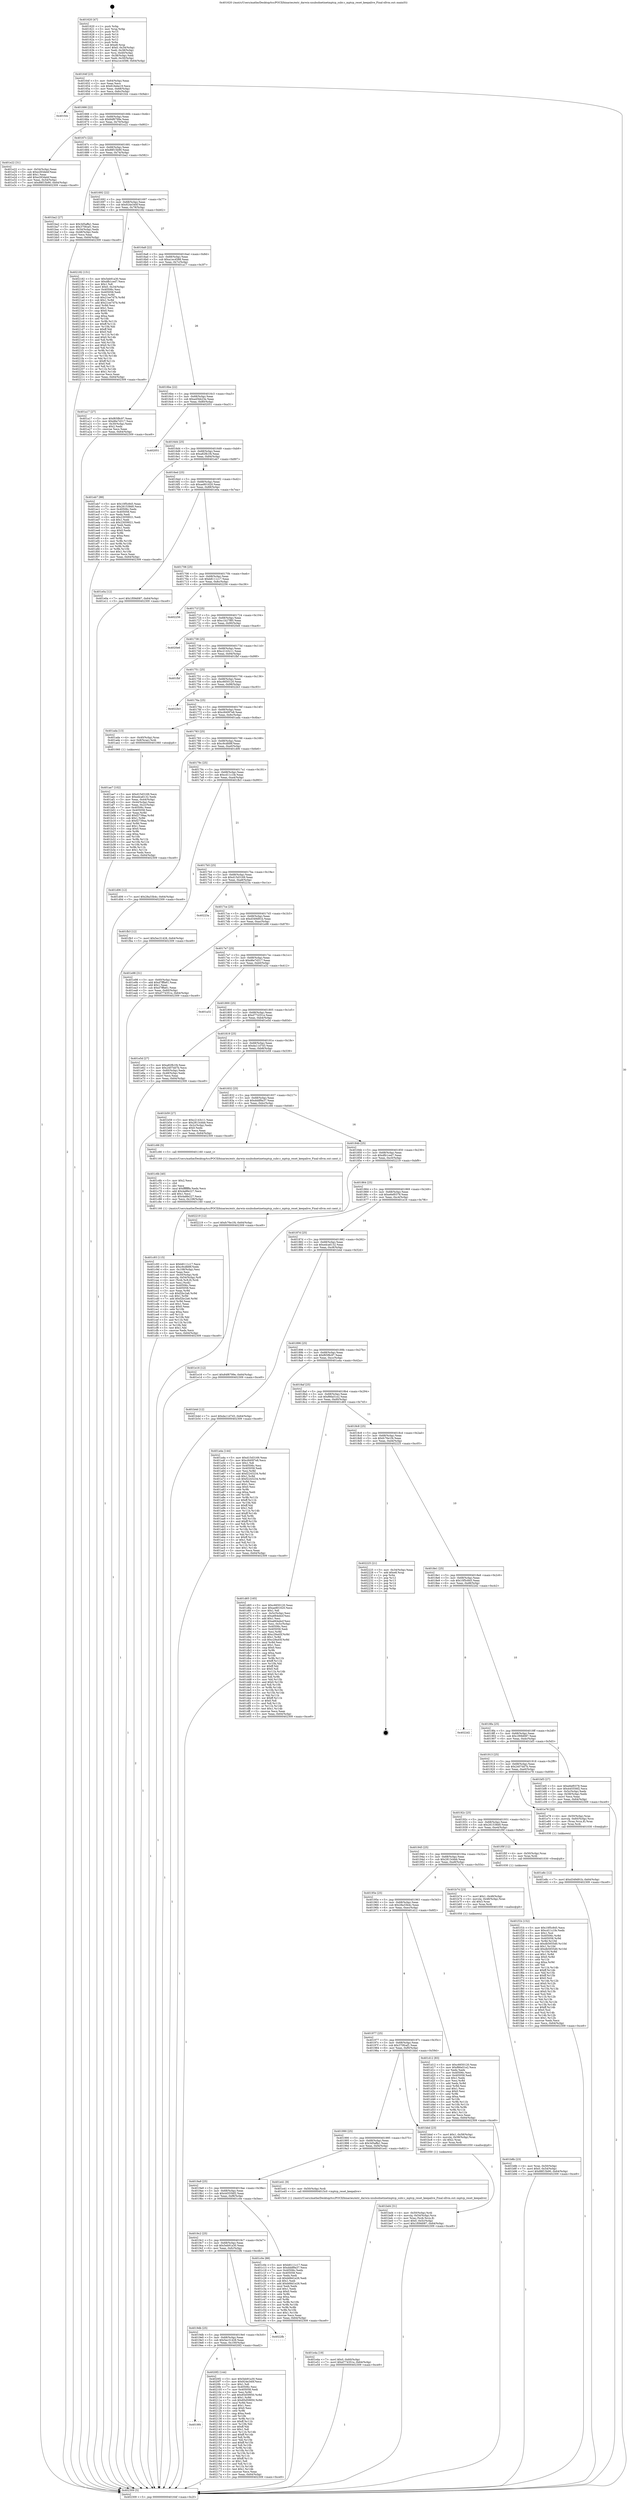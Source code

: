 digraph "0x401620" {
  label = "0x401620 (/mnt/c/Users/mathe/Desktop/tcc/POCII/binaries/extr_darwin-xnubsdnetinetmptcp_subr.c_mptcp_reset_keepalive_Final-ollvm.out::main(0))"
  labelloc = "t"
  node[shape=record]

  Entry [label="",width=0.3,height=0.3,shape=circle,fillcolor=black,style=filled]
  "0x40164f" [label="{
     0x40164f [23]\l
     | [instrs]\l
     &nbsp;&nbsp;0x40164f \<+3\>: mov -0x64(%rbp),%eax\l
     &nbsp;&nbsp;0x401652 \<+2\>: mov %eax,%ecx\l
     &nbsp;&nbsp;0x401654 \<+6\>: sub $0x816ebe19,%ecx\l
     &nbsp;&nbsp;0x40165a \<+3\>: mov %eax,-0x68(%rbp)\l
     &nbsp;&nbsp;0x40165d \<+3\>: mov %ecx,-0x6c(%rbp)\l
     &nbsp;&nbsp;0x401660 \<+6\>: je 0000000000401fcb \<main+0x9ab\>\l
  }"]
  "0x401fcb" [label="{
     0x401fcb\l
  }", style=dashed]
  "0x401666" [label="{
     0x401666 [22]\l
     | [instrs]\l
     &nbsp;&nbsp;0x401666 \<+5\>: jmp 000000000040166b \<main+0x4b\>\l
     &nbsp;&nbsp;0x40166b \<+3\>: mov -0x68(%rbp),%eax\l
     &nbsp;&nbsp;0x40166e \<+5\>: sub $0x84f6799e,%eax\l
     &nbsp;&nbsp;0x401673 \<+3\>: mov %eax,-0x70(%rbp)\l
     &nbsp;&nbsp;0x401676 \<+6\>: je 0000000000401e22 \<main+0x802\>\l
  }"]
  Exit [label="",width=0.3,height=0.3,shape=circle,fillcolor=black,style=filled,peripheries=2]
  "0x401e22" [label="{
     0x401e22 [31]\l
     | [instrs]\l
     &nbsp;&nbsp;0x401e22 \<+3\>: mov -0x54(%rbp),%eax\l
     &nbsp;&nbsp;0x401e25 \<+5\>: sub $0xe283debf,%eax\l
     &nbsp;&nbsp;0x401e2a \<+3\>: add $0x1,%eax\l
     &nbsp;&nbsp;0x401e2d \<+5\>: add $0xe283debf,%eax\l
     &nbsp;&nbsp;0x401e32 \<+3\>: mov %eax,-0x54(%rbp)\l
     &nbsp;&nbsp;0x401e35 \<+7\>: movl $0x88f15b90,-0x64(%rbp)\l
     &nbsp;&nbsp;0x401e3c \<+5\>: jmp 0000000000402309 \<main+0xce9\>\l
  }"]
  "0x40167c" [label="{
     0x40167c [22]\l
     | [instrs]\l
     &nbsp;&nbsp;0x40167c \<+5\>: jmp 0000000000401681 \<main+0x61\>\l
     &nbsp;&nbsp;0x401681 \<+3\>: mov -0x68(%rbp),%eax\l
     &nbsp;&nbsp;0x401684 \<+5\>: sub $0x88f15b90,%eax\l
     &nbsp;&nbsp;0x401689 \<+3\>: mov %eax,-0x74(%rbp)\l
     &nbsp;&nbsp;0x40168c \<+6\>: je 0000000000401ba2 \<main+0x582\>\l
  }"]
  "0x4019f4" [label="{
     0x4019f4\l
  }", style=dashed]
  "0x401ba2" [label="{
     0x401ba2 [27]\l
     | [instrs]\l
     &nbsp;&nbsp;0x401ba2 \<+5\>: mov $0x3d5affa1,%eax\l
     &nbsp;&nbsp;0x401ba7 \<+5\>: mov $0x370fcaf1,%ecx\l
     &nbsp;&nbsp;0x401bac \<+3\>: mov -0x54(%rbp),%edx\l
     &nbsp;&nbsp;0x401baf \<+3\>: cmp -0x48(%rbp),%edx\l
     &nbsp;&nbsp;0x401bb2 \<+3\>: cmovl %ecx,%eax\l
     &nbsp;&nbsp;0x401bb5 \<+3\>: mov %eax,-0x64(%rbp)\l
     &nbsp;&nbsp;0x401bb8 \<+5\>: jmp 0000000000402309 \<main+0xce9\>\l
  }"]
  "0x401692" [label="{
     0x401692 [22]\l
     | [instrs]\l
     &nbsp;&nbsp;0x401692 \<+5\>: jmp 0000000000401697 \<main+0x77\>\l
     &nbsp;&nbsp;0x401697 \<+3\>: mov -0x68(%rbp),%eax\l
     &nbsp;&nbsp;0x40169a \<+5\>: sub $0x924e340f,%eax\l
     &nbsp;&nbsp;0x40169f \<+3\>: mov %eax,-0x78(%rbp)\l
     &nbsp;&nbsp;0x4016a2 \<+6\>: je 0000000000402182 \<main+0xb62\>\l
  }"]
  "0x4020f2" [label="{
     0x4020f2 [144]\l
     | [instrs]\l
     &nbsp;&nbsp;0x4020f2 \<+5\>: mov $0x5eb91a30,%eax\l
     &nbsp;&nbsp;0x4020f7 \<+5\>: mov $0x924e340f,%ecx\l
     &nbsp;&nbsp;0x4020fc \<+2\>: mov $0x1,%dl\l
     &nbsp;&nbsp;0x4020fe \<+7\>: mov 0x40506c,%esi\l
     &nbsp;&nbsp;0x402105 \<+7\>: mov 0x405058,%edi\l
     &nbsp;&nbsp;0x40210c \<+3\>: mov %esi,%r8d\l
     &nbsp;&nbsp;0x40210f \<+7\>: add $0x85d59950,%r8d\l
     &nbsp;&nbsp;0x402116 \<+4\>: sub $0x1,%r8d\l
     &nbsp;&nbsp;0x40211a \<+7\>: sub $0x85d59950,%r8d\l
     &nbsp;&nbsp;0x402121 \<+4\>: imul %r8d,%esi\l
     &nbsp;&nbsp;0x402125 \<+3\>: and $0x1,%esi\l
     &nbsp;&nbsp;0x402128 \<+3\>: cmp $0x0,%esi\l
     &nbsp;&nbsp;0x40212b \<+4\>: sete %r9b\l
     &nbsp;&nbsp;0x40212f \<+3\>: cmp $0xa,%edi\l
     &nbsp;&nbsp;0x402132 \<+4\>: setl %r10b\l
     &nbsp;&nbsp;0x402136 \<+3\>: mov %r9b,%r11b\l
     &nbsp;&nbsp;0x402139 \<+4\>: xor $0xff,%r11b\l
     &nbsp;&nbsp;0x40213d \<+3\>: mov %r10b,%bl\l
     &nbsp;&nbsp;0x402140 \<+3\>: xor $0xff,%bl\l
     &nbsp;&nbsp;0x402143 \<+3\>: xor $0x1,%dl\l
     &nbsp;&nbsp;0x402146 \<+3\>: mov %r11b,%r14b\l
     &nbsp;&nbsp;0x402149 \<+4\>: and $0xff,%r14b\l
     &nbsp;&nbsp;0x40214d \<+3\>: and %dl,%r9b\l
     &nbsp;&nbsp;0x402150 \<+3\>: mov %bl,%r15b\l
     &nbsp;&nbsp;0x402153 \<+4\>: and $0xff,%r15b\l
     &nbsp;&nbsp;0x402157 \<+3\>: and %dl,%r10b\l
     &nbsp;&nbsp;0x40215a \<+3\>: or %r9b,%r14b\l
     &nbsp;&nbsp;0x40215d \<+3\>: or %r10b,%r15b\l
     &nbsp;&nbsp;0x402160 \<+3\>: xor %r15b,%r14b\l
     &nbsp;&nbsp;0x402163 \<+3\>: or %bl,%r11b\l
     &nbsp;&nbsp;0x402166 \<+4\>: xor $0xff,%r11b\l
     &nbsp;&nbsp;0x40216a \<+3\>: or $0x1,%dl\l
     &nbsp;&nbsp;0x40216d \<+3\>: and %dl,%r11b\l
     &nbsp;&nbsp;0x402170 \<+3\>: or %r11b,%r14b\l
     &nbsp;&nbsp;0x402173 \<+4\>: test $0x1,%r14b\l
     &nbsp;&nbsp;0x402177 \<+3\>: cmovne %ecx,%eax\l
     &nbsp;&nbsp;0x40217a \<+3\>: mov %eax,-0x64(%rbp)\l
     &nbsp;&nbsp;0x40217d \<+5\>: jmp 0000000000402309 \<main+0xce9\>\l
  }"]
  "0x402182" [label="{
     0x402182 [151]\l
     | [instrs]\l
     &nbsp;&nbsp;0x402182 \<+5\>: mov $0x5eb91a30,%eax\l
     &nbsp;&nbsp;0x402187 \<+5\>: mov $0xdfb1ced7,%ecx\l
     &nbsp;&nbsp;0x40218c \<+2\>: mov $0x1,%dl\l
     &nbsp;&nbsp;0x40218e \<+7\>: movl $0x0,-0x34(%rbp)\l
     &nbsp;&nbsp;0x402195 \<+7\>: mov 0x40506c,%esi\l
     &nbsp;&nbsp;0x40219c \<+7\>: mov 0x405058,%edi\l
     &nbsp;&nbsp;0x4021a3 \<+3\>: mov %esi,%r8d\l
     &nbsp;&nbsp;0x4021a6 \<+7\>: sub $0x21ee7d7b,%r8d\l
     &nbsp;&nbsp;0x4021ad \<+4\>: sub $0x1,%r8d\l
     &nbsp;&nbsp;0x4021b1 \<+7\>: add $0x21ee7d7b,%r8d\l
     &nbsp;&nbsp;0x4021b8 \<+4\>: imul %r8d,%esi\l
     &nbsp;&nbsp;0x4021bc \<+3\>: and $0x1,%esi\l
     &nbsp;&nbsp;0x4021bf \<+3\>: cmp $0x0,%esi\l
     &nbsp;&nbsp;0x4021c2 \<+4\>: sete %r9b\l
     &nbsp;&nbsp;0x4021c6 \<+3\>: cmp $0xa,%edi\l
     &nbsp;&nbsp;0x4021c9 \<+4\>: setl %r10b\l
     &nbsp;&nbsp;0x4021cd \<+3\>: mov %r9b,%r11b\l
     &nbsp;&nbsp;0x4021d0 \<+4\>: xor $0xff,%r11b\l
     &nbsp;&nbsp;0x4021d4 \<+3\>: mov %r10b,%bl\l
     &nbsp;&nbsp;0x4021d7 \<+3\>: xor $0xff,%bl\l
     &nbsp;&nbsp;0x4021da \<+3\>: xor $0x0,%dl\l
     &nbsp;&nbsp;0x4021dd \<+3\>: mov %r11b,%r14b\l
     &nbsp;&nbsp;0x4021e0 \<+4\>: and $0x0,%r14b\l
     &nbsp;&nbsp;0x4021e4 \<+3\>: and %dl,%r9b\l
     &nbsp;&nbsp;0x4021e7 \<+3\>: mov %bl,%r15b\l
     &nbsp;&nbsp;0x4021ea \<+4\>: and $0x0,%r15b\l
     &nbsp;&nbsp;0x4021ee \<+3\>: and %dl,%r10b\l
     &nbsp;&nbsp;0x4021f1 \<+3\>: or %r9b,%r14b\l
     &nbsp;&nbsp;0x4021f4 \<+3\>: or %r10b,%r15b\l
     &nbsp;&nbsp;0x4021f7 \<+3\>: xor %r15b,%r14b\l
     &nbsp;&nbsp;0x4021fa \<+3\>: or %bl,%r11b\l
     &nbsp;&nbsp;0x4021fd \<+4\>: xor $0xff,%r11b\l
     &nbsp;&nbsp;0x402201 \<+3\>: or $0x0,%dl\l
     &nbsp;&nbsp;0x402204 \<+3\>: and %dl,%r11b\l
     &nbsp;&nbsp;0x402207 \<+3\>: or %r11b,%r14b\l
     &nbsp;&nbsp;0x40220a \<+4\>: test $0x1,%r14b\l
     &nbsp;&nbsp;0x40220e \<+3\>: cmovne %ecx,%eax\l
     &nbsp;&nbsp;0x402211 \<+3\>: mov %eax,-0x64(%rbp)\l
     &nbsp;&nbsp;0x402214 \<+5\>: jmp 0000000000402309 \<main+0xce9\>\l
  }"]
  "0x4016a8" [label="{
     0x4016a8 [22]\l
     | [instrs]\l
     &nbsp;&nbsp;0x4016a8 \<+5\>: jmp 00000000004016ad \<main+0x8d\>\l
     &nbsp;&nbsp;0x4016ad \<+3\>: mov -0x68(%rbp),%eax\l
     &nbsp;&nbsp;0x4016b0 \<+5\>: sub $0xa1ec4588,%eax\l
     &nbsp;&nbsp;0x4016b5 \<+3\>: mov %eax,-0x7c(%rbp)\l
     &nbsp;&nbsp;0x4016b8 \<+6\>: je 0000000000401a17 \<main+0x3f7\>\l
  }"]
  "0x4019db" [label="{
     0x4019db [25]\l
     | [instrs]\l
     &nbsp;&nbsp;0x4019db \<+5\>: jmp 00000000004019e0 \<main+0x3c0\>\l
     &nbsp;&nbsp;0x4019e0 \<+3\>: mov -0x68(%rbp),%eax\l
     &nbsp;&nbsp;0x4019e3 \<+5\>: sub $0x5ec31428,%eax\l
     &nbsp;&nbsp;0x4019e8 \<+6\>: mov %eax,-0x100(%rbp)\l
     &nbsp;&nbsp;0x4019ee \<+6\>: je 00000000004020f2 \<main+0xad2\>\l
  }"]
  "0x401a17" [label="{
     0x401a17 [27]\l
     | [instrs]\l
     &nbsp;&nbsp;0x401a17 \<+5\>: mov $0xf65f8c97,%eax\l
     &nbsp;&nbsp;0x401a1c \<+5\>: mov $0xd6e7d317,%ecx\l
     &nbsp;&nbsp;0x401a21 \<+3\>: mov -0x30(%rbp),%edx\l
     &nbsp;&nbsp;0x401a24 \<+3\>: cmp $0x2,%edx\l
     &nbsp;&nbsp;0x401a27 \<+3\>: cmovne %ecx,%eax\l
     &nbsp;&nbsp;0x401a2a \<+3\>: mov %eax,-0x64(%rbp)\l
     &nbsp;&nbsp;0x401a2d \<+5\>: jmp 0000000000402309 \<main+0xce9\>\l
  }"]
  "0x4016be" [label="{
     0x4016be [22]\l
     | [instrs]\l
     &nbsp;&nbsp;0x4016be \<+5\>: jmp 00000000004016c3 \<main+0xa3\>\l
     &nbsp;&nbsp;0x4016c3 \<+3\>: mov -0x68(%rbp),%eax\l
     &nbsp;&nbsp;0x4016c6 \<+5\>: sub $0xa45bb23e,%eax\l
     &nbsp;&nbsp;0x4016cb \<+3\>: mov %eax,-0x80(%rbp)\l
     &nbsp;&nbsp;0x4016ce \<+6\>: je 0000000000402051 \<main+0xa31\>\l
  }"]
  "0x402309" [label="{
     0x402309 [5]\l
     | [instrs]\l
     &nbsp;&nbsp;0x402309 \<+5\>: jmp 000000000040164f \<main+0x2f\>\l
  }"]
  "0x401620" [label="{
     0x401620 [47]\l
     | [instrs]\l
     &nbsp;&nbsp;0x401620 \<+1\>: push %rbp\l
     &nbsp;&nbsp;0x401621 \<+3\>: mov %rsp,%rbp\l
     &nbsp;&nbsp;0x401624 \<+2\>: push %r15\l
     &nbsp;&nbsp;0x401626 \<+2\>: push %r14\l
     &nbsp;&nbsp;0x401628 \<+2\>: push %r13\l
     &nbsp;&nbsp;0x40162a \<+2\>: push %r12\l
     &nbsp;&nbsp;0x40162c \<+1\>: push %rbx\l
     &nbsp;&nbsp;0x40162d \<+7\>: sub $0xe8,%rsp\l
     &nbsp;&nbsp;0x401634 \<+7\>: movl $0x0,-0x34(%rbp)\l
     &nbsp;&nbsp;0x40163b \<+3\>: mov %edi,-0x38(%rbp)\l
     &nbsp;&nbsp;0x40163e \<+4\>: mov %rsi,-0x40(%rbp)\l
     &nbsp;&nbsp;0x401642 \<+3\>: mov -0x38(%rbp),%edi\l
     &nbsp;&nbsp;0x401645 \<+3\>: mov %edi,-0x30(%rbp)\l
     &nbsp;&nbsp;0x401648 \<+7\>: movl $0xa1ec4588,-0x64(%rbp)\l
  }"]
  "0x4022fb" [label="{
     0x4022fb\l
  }", style=dashed]
  "0x402051" [label="{
     0x402051\l
  }", style=dashed]
  "0x4016d4" [label="{
     0x4016d4 [25]\l
     | [instrs]\l
     &nbsp;&nbsp;0x4016d4 \<+5\>: jmp 00000000004016d9 \<main+0xb9\>\l
     &nbsp;&nbsp;0x4016d9 \<+3\>: mov -0x68(%rbp),%eax\l
     &nbsp;&nbsp;0x4016dc \<+5\>: sub $0xa82fb1f4,%eax\l
     &nbsp;&nbsp;0x4016e1 \<+6\>: mov %eax,-0x84(%rbp)\l
     &nbsp;&nbsp;0x4016e7 \<+6\>: je 0000000000401eb7 \<main+0x897\>\l
  }"]
  "0x401f1b" [label="{
     0x401f1b [152]\l
     | [instrs]\l
     &nbsp;&nbsp;0x401f1b \<+5\>: mov $0x10f5c845,%ecx\l
     &nbsp;&nbsp;0x401f20 \<+5\>: mov $0xcd11c1fe,%edx\l
     &nbsp;&nbsp;0x401f25 \<+3\>: mov $0x1,%sil\l
     &nbsp;&nbsp;0x401f28 \<+8\>: mov 0x40506c,%r8d\l
     &nbsp;&nbsp;0x401f30 \<+8\>: mov 0x405058,%r9d\l
     &nbsp;&nbsp;0x401f38 \<+3\>: mov %r8d,%r10d\l
     &nbsp;&nbsp;0x401f3b \<+7\>: sub $0xdb5655d0,%r10d\l
     &nbsp;&nbsp;0x401f42 \<+4\>: sub $0x1,%r10d\l
     &nbsp;&nbsp;0x401f46 \<+7\>: add $0xdb5655d0,%r10d\l
     &nbsp;&nbsp;0x401f4d \<+4\>: imul %r10d,%r8d\l
     &nbsp;&nbsp;0x401f51 \<+4\>: and $0x1,%r8d\l
     &nbsp;&nbsp;0x401f55 \<+4\>: cmp $0x0,%r8d\l
     &nbsp;&nbsp;0x401f59 \<+4\>: sete %r11b\l
     &nbsp;&nbsp;0x401f5d \<+4\>: cmp $0xa,%r9d\l
     &nbsp;&nbsp;0x401f61 \<+3\>: setl %bl\l
     &nbsp;&nbsp;0x401f64 \<+3\>: mov %r11b,%r14b\l
     &nbsp;&nbsp;0x401f67 \<+4\>: xor $0xff,%r14b\l
     &nbsp;&nbsp;0x401f6b \<+3\>: mov %bl,%r15b\l
     &nbsp;&nbsp;0x401f6e \<+4\>: xor $0xff,%r15b\l
     &nbsp;&nbsp;0x401f72 \<+4\>: xor $0x0,%sil\l
     &nbsp;&nbsp;0x401f76 \<+3\>: mov %r14b,%r12b\l
     &nbsp;&nbsp;0x401f79 \<+4\>: and $0x0,%r12b\l
     &nbsp;&nbsp;0x401f7d \<+3\>: and %sil,%r11b\l
     &nbsp;&nbsp;0x401f80 \<+3\>: mov %r15b,%r13b\l
     &nbsp;&nbsp;0x401f83 \<+4\>: and $0x0,%r13b\l
     &nbsp;&nbsp;0x401f87 \<+3\>: and %sil,%bl\l
     &nbsp;&nbsp;0x401f8a \<+3\>: or %r11b,%r12b\l
     &nbsp;&nbsp;0x401f8d \<+3\>: or %bl,%r13b\l
     &nbsp;&nbsp;0x401f90 \<+3\>: xor %r13b,%r12b\l
     &nbsp;&nbsp;0x401f93 \<+3\>: or %r15b,%r14b\l
     &nbsp;&nbsp;0x401f96 \<+4\>: xor $0xff,%r14b\l
     &nbsp;&nbsp;0x401f9a \<+4\>: or $0x0,%sil\l
     &nbsp;&nbsp;0x401f9e \<+3\>: and %sil,%r14b\l
     &nbsp;&nbsp;0x401fa1 \<+3\>: or %r14b,%r12b\l
     &nbsp;&nbsp;0x401fa4 \<+4\>: test $0x1,%r12b\l
     &nbsp;&nbsp;0x401fa8 \<+3\>: cmovne %edx,%ecx\l
     &nbsp;&nbsp;0x401fab \<+3\>: mov %ecx,-0x64(%rbp)\l
     &nbsp;&nbsp;0x401fae \<+5\>: jmp 0000000000402309 \<main+0xce9\>\l
  }"]
  "0x401eb7" [label="{
     0x401eb7 [88]\l
     | [instrs]\l
     &nbsp;&nbsp;0x401eb7 \<+5\>: mov $0x10f5c845,%eax\l
     &nbsp;&nbsp;0x401ebc \<+5\>: mov $0x261538d0,%ecx\l
     &nbsp;&nbsp;0x401ec1 \<+7\>: mov 0x40506c,%edx\l
     &nbsp;&nbsp;0x401ec8 \<+7\>: mov 0x405058,%esi\l
     &nbsp;&nbsp;0x401ecf \<+2\>: mov %edx,%edi\l
     &nbsp;&nbsp;0x401ed1 \<+6\>: add $0x23059021,%edi\l
     &nbsp;&nbsp;0x401ed7 \<+3\>: sub $0x1,%edi\l
     &nbsp;&nbsp;0x401eda \<+6\>: sub $0x23059021,%edi\l
     &nbsp;&nbsp;0x401ee0 \<+3\>: imul %edi,%edx\l
     &nbsp;&nbsp;0x401ee3 \<+3\>: and $0x1,%edx\l
     &nbsp;&nbsp;0x401ee6 \<+3\>: cmp $0x0,%edx\l
     &nbsp;&nbsp;0x401ee9 \<+4\>: sete %r8b\l
     &nbsp;&nbsp;0x401eed \<+3\>: cmp $0xa,%esi\l
     &nbsp;&nbsp;0x401ef0 \<+4\>: setl %r9b\l
     &nbsp;&nbsp;0x401ef4 \<+3\>: mov %r8b,%r10b\l
     &nbsp;&nbsp;0x401ef7 \<+3\>: and %r9b,%r10b\l
     &nbsp;&nbsp;0x401efa \<+3\>: xor %r9b,%r8b\l
     &nbsp;&nbsp;0x401efd \<+3\>: or %r8b,%r10b\l
     &nbsp;&nbsp;0x401f00 \<+4\>: test $0x1,%r10b\l
     &nbsp;&nbsp;0x401f04 \<+3\>: cmovne %ecx,%eax\l
     &nbsp;&nbsp;0x401f07 \<+3\>: mov %eax,-0x64(%rbp)\l
     &nbsp;&nbsp;0x401f0a \<+5\>: jmp 0000000000402309 \<main+0xce9\>\l
  }"]
  "0x4016ed" [label="{
     0x4016ed [25]\l
     | [instrs]\l
     &nbsp;&nbsp;0x4016ed \<+5\>: jmp 00000000004016f2 \<main+0xd2\>\l
     &nbsp;&nbsp;0x4016f2 \<+3\>: mov -0x68(%rbp),%eax\l
     &nbsp;&nbsp;0x4016f5 \<+5\>: sub $0xae801620,%eax\l
     &nbsp;&nbsp;0x4016fa \<+6\>: mov %eax,-0x88(%rbp)\l
     &nbsp;&nbsp;0x401700 \<+6\>: je 0000000000401e0a \<main+0x7ea\>\l
  }"]
  "0x401e8c" [label="{
     0x401e8c [12]\l
     | [instrs]\l
     &nbsp;&nbsp;0x401e8c \<+7\>: movl $0xd349d91b,-0x64(%rbp)\l
     &nbsp;&nbsp;0x401e93 \<+5\>: jmp 0000000000402309 \<main+0xce9\>\l
  }"]
  "0x401e0a" [label="{
     0x401e0a [12]\l
     | [instrs]\l
     &nbsp;&nbsp;0x401e0a \<+7\>: movl $0x1f09d087,-0x64(%rbp)\l
     &nbsp;&nbsp;0x401e11 \<+5\>: jmp 0000000000402309 \<main+0xce9\>\l
  }"]
  "0x401706" [label="{
     0x401706 [25]\l
     | [instrs]\l
     &nbsp;&nbsp;0x401706 \<+5\>: jmp 000000000040170b \<main+0xeb\>\l
     &nbsp;&nbsp;0x40170b \<+3\>: mov -0x68(%rbp),%eax\l
     &nbsp;&nbsp;0x40170e \<+5\>: sub $0xb8111c17,%eax\l
     &nbsp;&nbsp;0x401713 \<+6\>: mov %eax,-0x8c(%rbp)\l
     &nbsp;&nbsp;0x401719 \<+6\>: je 0000000000402256 \<main+0xc36\>\l
  }"]
  "0x401e4a" [label="{
     0x401e4a [19]\l
     | [instrs]\l
     &nbsp;&nbsp;0x401e4a \<+7\>: movl $0x0,-0x60(%rbp)\l
     &nbsp;&nbsp;0x401e51 \<+7\>: movl $0xd774351e,-0x64(%rbp)\l
     &nbsp;&nbsp;0x401e58 \<+5\>: jmp 0000000000402309 \<main+0xce9\>\l
  }"]
  "0x402256" [label="{
     0x402256\l
  }", style=dashed]
  "0x40171f" [label="{
     0x40171f [25]\l
     | [instrs]\l
     &nbsp;&nbsp;0x40171f \<+5\>: jmp 0000000000401724 \<main+0x104\>\l
     &nbsp;&nbsp;0x401724 \<+3\>: mov -0x68(%rbp),%eax\l
     &nbsp;&nbsp;0x401727 \<+5\>: sub $0xc1b27f85,%eax\l
     &nbsp;&nbsp;0x40172c \<+6\>: mov %eax,-0x90(%rbp)\l
     &nbsp;&nbsp;0x401732 \<+6\>: je 00000000004020e6 \<main+0xac6\>\l
  }"]
  "0x401c93" [label="{
     0x401c93 [115]\l
     | [instrs]\l
     &nbsp;&nbsp;0x401c93 \<+5\>: mov $0xb8111c17,%ecx\l
     &nbsp;&nbsp;0x401c98 \<+5\>: mov $0xc9cdfd9f,%edx\l
     &nbsp;&nbsp;0x401c9d \<+6\>: mov -0x108(%rbp),%esi\l
     &nbsp;&nbsp;0x401ca3 \<+3\>: imul %eax,%esi\l
     &nbsp;&nbsp;0x401ca6 \<+4\>: mov -0x50(%rbp),%rdi\l
     &nbsp;&nbsp;0x401caa \<+4\>: movslq -0x54(%rbp),%r8\l
     &nbsp;&nbsp;0x401cae \<+4\>: mov (%rdi,%r8,8),%rdi\l
     &nbsp;&nbsp;0x401cb2 \<+2\>: mov %esi,(%rdi)\l
     &nbsp;&nbsp;0x401cb4 \<+7\>: mov 0x40506c,%eax\l
     &nbsp;&nbsp;0x401cbb \<+7\>: mov 0x405058,%esi\l
     &nbsp;&nbsp;0x401cc2 \<+3\>: mov %eax,%r9d\l
     &nbsp;&nbsp;0x401cc5 \<+7\>: sub $0xf2bc2a6,%r9d\l
     &nbsp;&nbsp;0x401ccc \<+4\>: sub $0x1,%r9d\l
     &nbsp;&nbsp;0x401cd0 \<+7\>: add $0xf2bc2a6,%r9d\l
     &nbsp;&nbsp;0x401cd7 \<+4\>: imul %r9d,%eax\l
     &nbsp;&nbsp;0x401cdb \<+3\>: and $0x1,%eax\l
     &nbsp;&nbsp;0x401cde \<+3\>: cmp $0x0,%eax\l
     &nbsp;&nbsp;0x401ce1 \<+4\>: sete %r10b\l
     &nbsp;&nbsp;0x401ce5 \<+3\>: cmp $0xa,%esi\l
     &nbsp;&nbsp;0x401ce8 \<+4\>: setl %r11b\l
     &nbsp;&nbsp;0x401cec \<+3\>: mov %r10b,%bl\l
     &nbsp;&nbsp;0x401cef \<+3\>: and %r11b,%bl\l
     &nbsp;&nbsp;0x401cf2 \<+3\>: xor %r11b,%r10b\l
     &nbsp;&nbsp;0x401cf5 \<+3\>: or %r10b,%bl\l
     &nbsp;&nbsp;0x401cf8 \<+3\>: test $0x1,%bl\l
     &nbsp;&nbsp;0x401cfb \<+3\>: cmovne %edx,%ecx\l
     &nbsp;&nbsp;0x401cfe \<+3\>: mov %ecx,-0x64(%rbp)\l
     &nbsp;&nbsp;0x401d01 \<+5\>: jmp 0000000000402309 \<main+0xce9\>\l
  }"]
  "0x4020e6" [label="{
     0x4020e6\l
  }", style=dashed]
  "0x401738" [label="{
     0x401738 [25]\l
     | [instrs]\l
     &nbsp;&nbsp;0x401738 \<+5\>: jmp 000000000040173d \<main+0x11d\>\l
     &nbsp;&nbsp;0x40173d \<+3\>: mov -0x68(%rbp),%eax\l
     &nbsp;&nbsp;0x401740 \<+5\>: sub $0xc2143c11,%eax\l
     &nbsp;&nbsp;0x401745 \<+6\>: mov %eax,-0x94(%rbp)\l
     &nbsp;&nbsp;0x40174b \<+6\>: je 0000000000401fbf \<main+0x99f\>\l
  }"]
  "0x401c6b" [label="{
     0x401c6b [40]\l
     | [instrs]\l
     &nbsp;&nbsp;0x401c6b \<+5\>: mov $0x2,%ecx\l
     &nbsp;&nbsp;0x401c70 \<+1\>: cltd\l
     &nbsp;&nbsp;0x401c71 \<+2\>: idiv %ecx\l
     &nbsp;&nbsp;0x401c73 \<+6\>: imul $0xfffffffe,%edx,%ecx\l
     &nbsp;&nbsp;0x401c79 \<+6\>: add $0x4a8fe227,%ecx\l
     &nbsp;&nbsp;0x401c7f \<+3\>: add $0x1,%ecx\l
     &nbsp;&nbsp;0x401c82 \<+6\>: sub $0x4a8fe227,%ecx\l
     &nbsp;&nbsp;0x401c88 \<+6\>: mov %ecx,-0x108(%rbp)\l
     &nbsp;&nbsp;0x401c8e \<+5\>: call 0000000000401160 \<next_i\>\l
     | [calls]\l
     &nbsp;&nbsp;0x401160 \{1\} (/mnt/c/Users/mathe/Desktop/tcc/POCII/binaries/extr_darwin-xnubsdnetinetmptcp_subr.c_mptcp_reset_keepalive_Final-ollvm.out::next_i)\l
  }"]
  "0x401fbf" [label="{
     0x401fbf\l
  }", style=dashed]
  "0x401751" [label="{
     0x401751 [25]\l
     | [instrs]\l
     &nbsp;&nbsp;0x401751 \<+5\>: jmp 0000000000401756 \<main+0x136\>\l
     &nbsp;&nbsp;0x401756 \<+3\>: mov -0x68(%rbp),%eax\l
     &nbsp;&nbsp;0x401759 \<+5\>: sub $0xc6650120,%eax\l
     &nbsp;&nbsp;0x40175e \<+6\>: mov %eax,-0x98(%rbp)\l
     &nbsp;&nbsp;0x401764 \<+6\>: je 00000000004022b3 \<main+0xc93\>\l
  }"]
  "0x4019c2" [label="{
     0x4019c2 [25]\l
     | [instrs]\l
     &nbsp;&nbsp;0x4019c2 \<+5\>: jmp 00000000004019c7 \<main+0x3a7\>\l
     &nbsp;&nbsp;0x4019c7 \<+3\>: mov -0x68(%rbp),%eax\l
     &nbsp;&nbsp;0x4019ca \<+5\>: sub $0x5eb91a30,%eax\l
     &nbsp;&nbsp;0x4019cf \<+6\>: mov %eax,-0xfc(%rbp)\l
     &nbsp;&nbsp;0x4019d5 \<+6\>: je 00000000004022fb \<main+0xcdb\>\l
  }"]
  "0x4022b3" [label="{
     0x4022b3\l
  }", style=dashed]
  "0x40176a" [label="{
     0x40176a [25]\l
     | [instrs]\l
     &nbsp;&nbsp;0x40176a \<+5\>: jmp 000000000040176f \<main+0x14f\>\l
     &nbsp;&nbsp;0x40176f \<+3\>: mov -0x68(%rbp),%eax\l
     &nbsp;&nbsp;0x401772 \<+5\>: sub $0xc84097e8,%eax\l
     &nbsp;&nbsp;0x401777 \<+6\>: mov %eax,-0x9c(%rbp)\l
     &nbsp;&nbsp;0x40177d \<+6\>: je 0000000000401ada \<main+0x4ba\>\l
  }"]
  "0x401c0e" [label="{
     0x401c0e [88]\l
     | [instrs]\l
     &nbsp;&nbsp;0x401c0e \<+5\>: mov $0xb8111c17,%eax\l
     &nbsp;&nbsp;0x401c13 \<+5\>: mov $0xdddf9a37,%ecx\l
     &nbsp;&nbsp;0x401c18 \<+7\>: mov 0x40506c,%edx\l
     &nbsp;&nbsp;0x401c1f \<+7\>: mov 0x405058,%esi\l
     &nbsp;&nbsp;0x401c26 \<+2\>: mov %edx,%edi\l
     &nbsp;&nbsp;0x401c28 \<+6\>: sub $0xb68d1e26,%edi\l
     &nbsp;&nbsp;0x401c2e \<+3\>: sub $0x1,%edi\l
     &nbsp;&nbsp;0x401c31 \<+6\>: add $0xb68d1e26,%edi\l
     &nbsp;&nbsp;0x401c37 \<+3\>: imul %edi,%edx\l
     &nbsp;&nbsp;0x401c3a \<+3\>: and $0x1,%edx\l
     &nbsp;&nbsp;0x401c3d \<+3\>: cmp $0x0,%edx\l
     &nbsp;&nbsp;0x401c40 \<+4\>: sete %r8b\l
     &nbsp;&nbsp;0x401c44 \<+3\>: cmp $0xa,%esi\l
     &nbsp;&nbsp;0x401c47 \<+4\>: setl %r9b\l
     &nbsp;&nbsp;0x401c4b \<+3\>: mov %r8b,%r10b\l
     &nbsp;&nbsp;0x401c4e \<+3\>: and %r9b,%r10b\l
     &nbsp;&nbsp;0x401c51 \<+3\>: xor %r9b,%r8b\l
     &nbsp;&nbsp;0x401c54 \<+3\>: or %r8b,%r10b\l
     &nbsp;&nbsp;0x401c57 \<+4\>: test $0x1,%r10b\l
     &nbsp;&nbsp;0x401c5b \<+3\>: cmovne %ecx,%eax\l
     &nbsp;&nbsp;0x401c5e \<+3\>: mov %eax,-0x64(%rbp)\l
     &nbsp;&nbsp;0x401c61 \<+5\>: jmp 0000000000402309 \<main+0xce9\>\l
  }"]
  "0x401ada" [label="{
     0x401ada [13]\l
     | [instrs]\l
     &nbsp;&nbsp;0x401ada \<+4\>: mov -0x40(%rbp),%rax\l
     &nbsp;&nbsp;0x401ade \<+4\>: mov 0x8(%rax),%rdi\l
     &nbsp;&nbsp;0x401ae2 \<+5\>: call 0000000000401060 \<atoi@plt\>\l
     | [calls]\l
     &nbsp;&nbsp;0x401060 \{1\} (unknown)\l
  }"]
  "0x401783" [label="{
     0x401783 [25]\l
     | [instrs]\l
     &nbsp;&nbsp;0x401783 \<+5\>: jmp 0000000000401788 \<main+0x168\>\l
     &nbsp;&nbsp;0x401788 \<+3\>: mov -0x68(%rbp),%eax\l
     &nbsp;&nbsp;0x40178b \<+5\>: sub $0xc9cdfd9f,%eax\l
     &nbsp;&nbsp;0x401790 \<+6\>: mov %eax,-0xa0(%rbp)\l
     &nbsp;&nbsp;0x401796 \<+6\>: je 0000000000401d06 \<main+0x6e6\>\l
  }"]
  "0x4019a9" [label="{
     0x4019a9 [25]\l
     | [instrs]\l
     &nbsp;&nbsp;0x4019a9 \<+5\>: jmp 00000000004019ae \<main+0x38e\>\l
     &nbsp;&nbsp;0x4019ae \<+3\>: mov -0x68(%rbp),%eax\l
     &nbsp;&nbsp;0x4019b1 \<+5\>: sub $0x445556f2,%eax\l
     &nbsp;&nbsp;0x4019b6 \<+6\>: mov %eax,-0xf8(%rbp)\l
     &nbsp;&nbsp;0x4019bc \<+6\>: je 0000000000401c0e \<main+0x5ee\>\l
  }"]
  "0x401d06" [label="{
     0x401d06 [12]\l
     | [instrs]\l
     &nbsp;&nbsp;0x401d06 \<+7\>: movl $0x28a33b4c,-0x64(%rbp)\l
     &nbsp;&nbsp;0x401d0d \<+5\>: jmp 0000000000402309 \<main+0xce9\>\l
  }"]
  "0x40179c" [label="{
     0x40179c [25]\l
     | [instrs]\l
     &nbsp;&nbsp;0x40179c \<+5\>: jmp 00000000004017a1 \<main+0x181\>\l
     &nbsp;&nbsp;0x4017a1 \<+3\>: mov -0x68(%rbp),%eax\l
     &nbsp;&nbsp;0x4017a4 \<+5\>: sub $0xcd11c1fe,%eax\l
     &nbsp;&nbsp;0x4017a9 \<+6\>: mov %eax,-0xa4(%rbp)\l
     &nbsp;&nbsp;0x4017af \<+6\>: je 0000000000401fb3 \<main+0x993\>\l
  }"]
  "0x401e41" [label="{
     0x401e41 [9]\l
     | [instrs]\l
     &nbsp;&nbsp;0x401e41 \<+4\>: mov -0x50(%rbp),%rdi\l
     &nbsp;&nbsp;0x401e45 \<+5\>: call 00000000004015c0 \<mptcp_reset_keepalive\>\l
     | [calls]\l
     &nbsp;&nbsp;0x4015c0 \{1\} (/mnt/c/Users/mathe/Desktop/tcc/POCII/binaries/extr_darwin-xnubsdnetinetmptcp_subr.c_mptcp_reset_keepalive_Final-ollvm.out::mptcp_reset_keepalive)\l
  }"]
  "0x401fb3" [label="{
     0x401fb3 [12]\l
     | [instrs]\l
     &nbsp;&nbsp;0x401fb3 \<+7\>: movl $0x5ec31428,-0x64(%rbp)\l
     &nbsp;&nbsp;0x401fba \<+5\>: jmp 0000000000402309 \<main+0xce9\>\l
  }"]
  "0x4017b5" [label="{
     0x4017b5 [25]\l
     | [instrs]\l
     &nbsp;&nbsp;0x4017b5 \<+5\>: jmp 00000000004017ba \<main+0x19a\>\l
     &nbsp;&nbsp;0x4017ba \<+3\>: mov -0x68(%rbp),%eax\l
     &nbsp;&nbsp;0x4017bd \<+5\>: sub $0xd15d3169,%eax\l
     &nbsp;&nbsp;0x4017c2 \<+6\>: mov %eax,-0xa8(%rbp)\l
     &nbsp;&nbsp;0x4017c8 \<+6\>: je 000000000040223a \<main+0xc1a\>\l
  }"]
  "0x401bd4" [label="{
     0x401bd4 [31]\l
     | [instrs]\l
     &nbsp;&nbsp;0x401bd4 \<+4\>: mov -0x50(%rbp),%rdi\l
     &nbsp;&nbsp;0x401bd8 \<+4\>: movslq -0x54(%rbp),%rcx\l
     &nbsp;&nbsp;0x401bdc \<+4\>: mov %rax,(%rdi,%rcx,8)\l
     &nbsp;&nbsp;0x401be0 \<+7\>: movl $0x0,-0x5c(%rbp)\l
     &nbsp;&nbsp;0x401be7 \<+7\>: movl $0x1f09d087,-0x64(%rbp)\l
     &nbsp;&nbsp;0x401bee \<+5\>: jmp 0000000000402309 \<main+0xce9\>\l
  }"]
  "0x40223a" [label="{
     0x40223a\l
  }", style=dashed]
  "0x4017ce" [label="{
     0x4017ce [25]\l
     | [instrs]\l
     &nbsp;&nbsp;0x4017ce \<+5\>: jmp 00000000004017d3 \<main+0x1b3\>\l
     &nbsp;&nbsp;0x4017d3 \<+3\>: mov -0x68(%rbp),%eax\l
     &nbsp;&nbsp;0x4017d6 \<+5\>: sub $0xd349d91b,%eax\l
     &nbsp;&nbsp;0x4017db \<+6\>: mov %eax,-0xac(%rbp)\l
     &nbsp;&nbsp;0x4017e1 \<+6\>: je 0000000000401e98 \<main+0x878\>\l
  }"]
  "0x401990" [label="{
     0x401990 [25]\l
     | [instrs]\l
     &nbsp;&nbsp;0x401990 \<+5\>: jmp 0000000000401995 \<main+0x375\>\l
     &nbsp;&nbsp;0x401995 \<+3\>: mov -0x68(%rbp),%eax\l
     &nbsp;&nbsp;0x401998 \<+5\>: sub $0x3d5affa1,%eax\l
     &nbsp;&nbsp;0x40199d \<+6\>: mov %eax,-0xf4(%rbp)\l
     &nbsp;&nbsp;0x4019a3 \<+6\>: je 0000000000401e41 \<main+0x821\>\l
  }"]
  "0x401e98" [label="{
     0x401e98 [31]\l
     | [instrs]\l
     &nbsp;&nbsp;0x401e98 \<+3\>: mov -0x60(%rbp),%eax\l
     &nbsp;&nbsp;0x401e9b \<+5\>: add $0xd7fffa61,%eax\l
     &nbsp;&nbsp;0x401ea0 \<+3\>: add $0x1,%eax\l
     &nbsp;&nbsp;0x401ea3 \<+5\>: sub $0xd7fffa61,%eax\l
     &nbsp;&nbsp;0x401ea8 \<+3\>: mov %eax,-0x60(%rbp)\l
     &nbsp;&nbsp;0x401eab \<+7\>: movl $0xd774351e,-0x64(%rbp)\l
     &nbsp;&nbsp;0x401eb2 \<+5\>: jmp 0000000000402309 \<main+0xce9\>\l
  }"]
  "0x4017e7" [label="{
     0x4017e7 [25]\l
     | [instrs]\l
     &nbsp;&nbsp;0x4017e7 \<+5\>: jmp 00000000004017ec \<main+0x1cc\>\l
     &nbsp;&nbsp;0x4017ec \<+3\>: mov -0x68(%rbp),%eax\l
     &nbsp;&nbsp;0x4017ef \<+5\>: sub $0xd6e7d317,%eax\l
     &nbsp;&nbsp;0x4017f4 \<+6\>: mov %eax,-0xb0(%rbp)\l
     &nbsp;&nbsp;0x4017fa \<+6\>: je 0000000000401a32 \<main+0x412\>\l
  }"]
  "0x401bbd" [label="{
     0x401bbd [23]\l
     | [instrs]\l
     &nbsp;&nbsp;0x401bbd \<+7\>: movl $0x1,-0x58(%rbp)\l
     &nbsp;&nbsp;0x401bc4 \<+4\>: movslq -0x58(%rbp),%rax\l
     &nbsp;&nbsp;0x401bc8 \<+4\>: shl $0x2,%rax\l
     &nbsp;&nbsp;0x401bcc \<+3\>: mov %rax,%rdi\l
     &nbsp;&nbsp;0x401bcf \<+5\>: call 0000000000401050 \<malloc@plt\>\l
     | [calls]\l
     &nbsp;&nbsp;0x401050 \{1\} (unknown)\l
  }"]
  "0x401a32" [label="{
     0x401a32\l
  }", style=dashed]
  "0x401800" [label="{
     0x401800 [25]\l
     | [instrs]\l
     &nbsp;&nbsp;0x401800 \<+5\>: jmp 0000000000401805 \<main+0x1e5\>\l
     &nbsp;&nbsp;0x401805 \<+3\>: mov -0x68(%rbp),%eax\l
     &nbsp;&nbsp;0x401808 \<+5\>: sub $0xd774351e,%eax\l
     &nbsp;&nbsp;0x40180d \<+6\>: mov %eax,-0xb4(%rbp)\l
     &nbsp;&nbsp;0x401813 \<+6\>: je 0000000000401e5d \<main+0x83d\>\l
  }"]
  "0x401977" [label="{
     0x401977 [25]\l
     | [instrs]\l
     &nbsp;&nbsp;0x401977 \<+5\>: jmp 000000000040197c \<main+0x35c\>\l
     &nbsp;&nbsp;0x40197c \<+3\>: mov -0x68(%rbp),%eax\l
     &nbsp;&nbsp;0x40197f \<+5\>: sub $0x370fcaf1,%eax\l
     &nbsp;&nbsp;0x401984 \<+6\>: mov %eax,-0xf0(%rbp)\l
     &nbsp;&nbsp;0x40198a \<+6\>: je 0000000000401bbd \<main+0x59d\>\l
  }"]
  "0x401e5d" [label="{
     0x401e5d [27]\l
     | [instrs]\l
     &nbsp;&nbsp;0x401e5d \<+5\>: mov $0xa82fb1f4,%eax\l
     &nbsp;&nbsp;0x401e62 \<+5\>: mov $0x2407dd7b,%ecx\l
     &nbsp;&nbsp;0x401e67 \<+3\>: mov -0x60(%rbp),%edx\l
     &nbsp;&nbsp;0x401e6a \<+3\>: cmp -0x48(%rbp),%edx\l
     &nbsp;&nbsp;0x401e6d \<+3\>: cmovl %ecx,%eax\l
     &nbsp;&nbsp;0x401e70 \<+3\>: mov %eax,-0x64(%rbp)\l
     &nbsp;&nbsp;0x401e73 \<+5\>: jmp 0000000000402309 \<main+0xce9\>\l
  }"]
  "0x401819" [label="{
     0x401819 [25]\l
     | [instrs]\l
     &nbsp;&nbsp;0x401819 \<+5\>: jmp 000000000040181e \<main+0x1fe\>\l
     &nbsp;&nbsp;0x40181e \<+3\>: mov -0x68(%rbp),%eax\l
     &nbsp;&nbsp;0x401821 \<+5\>: sub $0xda11d7d3,%eax\l
     &nbsp;&nbsp;0x401826 \<+6\>: mov %eax,-0xb8(%rbp)\l
     &nbsp;&nbsp;0x40182c \<+6\>: je 0000000000401b59 \<main+0x539\>\l
  }"]
  "0x401d12" [label="{
     0x401d12 [83]\l
     | [instrs]\l
     &nbsp;&nbsp;0x401d12 \<+5\>: mov $0xc6650120,%eax\l
     &nbsp;&nbsp;0x401d17 \<+5\>: mov $0xf66a51e2,%ecx\l
     &nbsp;&nbsp;0x401d1c \<+2\>: xor %edx,%edx\l
     &nbsp;&nbsp;0x401d1e \<+7\>: mov 0x40506c,%esi\l
     &nbsp;&nbsp;0x401d25 \<+7\>: mov 0x405058,%edi\l
     &nbsp;&nbsp;0x401d2c \<+3\>: sub $0x1,%edx\l
     &nbsp;&nbsp;0x401d2f \<+3\>: mov %esi,%r8d\l
     &nbsp;&nbsp;0x401d32 \<+3\>: add %edx,%r8d\l
     &nbsp;&nbsp;0x401d35 \<+4\>: imul %r8d,%esi\l
     &nbsp;&nbsp;0x401d39 \<+3\>: and $0x1,%esi\l
     &nbsp;&nbsp;0x401d3c \<+3\>: cmp $0x0,%esi\l
     &nbsp;&nbsp;0x401d3f \<+4\>: sete %r9b\l
     &nbsp;&nbsp;0x401d43 \<+3\>: cmp $0xa,%edi\l
     &nbsp;&nbsp;0x401d46 \<+4\>: setl %r10b\l
     &nbsp;&nbsp;0x401d4a \<+3\>: mov %r9b,%r11b\l
     &nbsp;&nbsp;0x401d4d \<+3\>: and %r10b,%r11b\l
     &nbsp;&nbsp;0x401d50 \<+3\>: xor %r10b,%r9b\l
     &nbsp;&nbsp;0x401d53 \<+3\>: or %r9b,%r11b\l
     &nbsp;&nbsp;0x401d56 \<+4\>: test $0x1,%r11b\l
     &nbsp;&nbsp;0x401d5a \<+3\>: cmovne %ecx,%eax\l
     &nbsp;&nbsp;0x401d5d \<+3\>: mov %eax,-0x64(%rbp)\l
     &nbsp;&nbsp;0x401d60 \<+5\>: jmp 0000000000402309 \<main+0xce9\>\l
  }"]
  "0x401b59" [label="{
     0x401b59 [27]\l
     | [instrs]\l
     &nbsp;&nbsp;0x401b59 \<+5\>: mov $0xc2143c11,%eax\l
     &nbsp;&nbsp;0x401b5e \<+5\>: mov $0x2813cbbb,%ecx\l
     &nbsp;&nbsp;0x401b63 \<+3\>: mov -0x2c(%rbp),%edx\l
     &nbsp;&nbsp;0x401b66 \<+3\>: cmp $0x0,%edx\l
     &nbsp;&nbsp;0x401b69 \<+3\>: cmove %ecx,%eax\l
     &nbsp;&nbsp;0x401b6c \<+3\>: mov %eax,-0x64(%rbp)\l
     &nbsp;&nbsp;0x401b6f \<+5\>: jmp 0000000000402309 \<main+0xce9\>\l
  }"]
  "0x401832" [label="{
     0x401832 [25]\l
     | [instrs]\l
     &nbsp;&nbsp;0x401832 \<+5\>: jmp 0000000000401837 \<main+0x217\>\l
     &nbsp;&nbsp;0x401837 \<+3\>: mov -0x68(%rbp),%eax\l
     &nbsp;&nbsp;0x40183a \<+5\>: sub $0xdddf9a37,%eax\l
     &nbsp;&nbsp;0x40183f \<+6\>: mov %eax,-0xbc(%rbp)\l
     &nbsp;&nbsp;0x401845 \<+6\>: je 0000000000401c66 \<main+0x646\>\l
  }"]
  "0x401b8b" [label="{
     0x401b8b [23]\l
     | [instrs]\l
     &nbsp;&nbsp;0x401b8b \<+4\>: mov %rax,-0x50(%rbp)\l
     &nbsp;&nbsp;0x401b8f \<+7\>: movl $0x0,-0x54(%rbp)\l
     &nbsp;&nbsp;0x401b96 \<+7\>: movl $0x88f15b90,-0x64(%rbp)\l
     &nbsp;&nbsp;0x401b9d \<+5\>: jmp 0000000000402309 \<main+0xce9\>\l
  }"]
  "0x401c66" [label="{
     0x401c66 [5]\l
     | [instrs]\l
     &nbsp;&nbsp;0x401c66 \<+5\>: call 0000000000401160 \<next_i\>\l
     | [calls]\l
     &nbsp;&nbsp;0x401160 \{1\} (/mnt/c/Users/mathe/Desktop/tcc/POCII/binaries/extr_darwin-xnubsdnetinetmptcp_subr.c_mptcp_reset_keepalive_Final-ollvm.out::next_i)\l
  }"]
  "0x40184b" [label="{
     0x40184b [25]\l
     | [instrs]\l
     &nbsp;&nbsp;0x40184b \<+5\>: jmp 0000000000401850 \<main+0x230\>\l
     &nbsp;&nbsp;0x401850 \<+3\>: mov -0x68(%rbp),%eax\l
     &nbsp;&nbsp;0x401853 \<+5\>: sub $0xdfb1ced7,%eax\l
     &nbsp;&nbsp;0x401858 \<+6\>: mov %eax,-0xc0(%rbp)\l
     &nbsp;&nbsp;0x40185e \<+6\>: je 0000000000402219 \<main+0xbf9\>\l
  }"]
  "0x40195e" [label="{
     0x40195e [25]\l
     | [instrs]\l
     &nbsp;&nbsp;0x40195e \<+5\>: jmp 0000000000401963 \<main+0x343\>\l
     &nbsp;&nbsp;0x401963 \<+3\>: mov -0x68(%rbp),%eax\l
     &nbsp;&nbsp;0x401966 \<+5\>: sub $0x28a33b4c,%eax\l
     &nbsp;&nbsp;0x40196b \<+6\>: mov %eax,-0xec(%rbp)\l
     &nbsp;&nbsp;0x401971 \<+6\>: je 0000000000401d12 \<main+0x6f2\>\l
  }"]
  "0x402219" [label="{
     0x402219 [12]\l
     | [instrs]\l
     &nbsp;&nbsp;0x402219 \<+7\>: movl $0xfc76e1f4,-0x64(%rbp)\l
     &nbsp;&nbsp;0x402220 \<+5\>: jmp 0000000000402309 \<main+0xce9\>\l
  }"]
  "0x401864" [label="{
     0x401864 [25]\l
     | [instrs]\l
     &nbsp;&nbsp;0x401864 \<+5\>: jmp 0000000000401869 \<main+0x249\>\l
     &nbsp;&nbsp;0x401869 \<+3\>: mov -0x68(%rbp),%eax\l
     &nbsp;&nbsp;0x40186c \<+5\>: sub $0xe6ef0378,%eax\l
     &nbsp;&nbsp;0x401871 \<+6\>: mov %eax,-0xc4(%rbp)\l
     &nbsp;&nbsp;0x401877 \<+6\>: je 0000000000401e16 \<main+0x7f6\>\l
  }"]
  "0x401b74" [label="{
     0x401b74 [23]\l
     | [instrs]\l
     &nbsp;&nbsp;0x401b74 \<+7\>: movl $0x1,-0x48(%rbp)\l
     &nbsp;&nbsp;0x401b7b \<+4\>: movslq -0x48(%rbp),%rax\l
     &nbsp;&nbsp;0x401b7f \<+4\>: shl $0x3,%rax\l
     &nbsp;&nbsp;0x401b83 \<+3\>: mov %rax,%rdi\l
     &nbsp;&nbsp;0x401b86 \<+5\>: call 0000000000401050 \<malloc@plt\>\l
     | [calls]\l
     &nbsp;&nbsp;0x401050 \{1\} (unknown)\l
  }"]
  "0x401e16" [label="{
     0x401e16 [12]\l
     | [instrs]\l
     &nbsp;&nbsp;0x401e16 \<+7\>: movl $0x84f6799e,-0x64(%rbp)\l
     &nbsp;&nbsp;0x401e1d \<+5\>: jmp 0000000000402309 \<main+0xce9\>\l
  }"]
  "0x40187d" [label="{
     0x40187d [25]\l
     | [instrs]\l
     &nbsp;&nbsp;0x40187d \<+5\>: jmp 0000000000401882 \<main+0x262\>\l
     &nbsp;&nbsp;0x401882 \<+3\>: mov -0x68(%rbp),%eax\l
     &nbsp;&nbsp;0x401885 \<+5\>: sub $0xedca6132,%eax\l
     &nbsp;&nbsp;0x40188a \<+6\>: mov %eax,-0xc8(%rbp)\l
     &nbsp;&nbsp;0x401890 \<+6\>: je 0000000000401b4d \<main+0x52d\>\l
  }"]
  "0x401945" [label="{
     0x401945 [25]\l
     | [instrs]\l
     &nbsp;&nbsp;0x401945 \<+5\>: jmp 000000000040194a \<main+0x32a\>\l
     &nbsp;&nbsp;0x40194a \<+3\>: mov -0x68(%rbp),%eax\l
     &nbsp;&nbsp;0x40194d \<+5\>: sub $0x2813cbbb,%eax\l
     &nbsp;&nbsp;0x401952 \<+6\>: mov %eax,-0xe8(%rbp)\l
     &nbsp;&nbsp;0x401958 \<+6\>: je 0000000000401b74 \<main+0x554\>\l
  }"]
  "0x401b4d" [label="{
     0x401b4d [12]\l
     | [instrs]\l
     &nbsp;&nbsp;0x401b4d \<+7\>: movl $0xda11d7d3,-0x64(%rbp)\l
     &nbsp;&nbsp;0x401b54 \<+5\>: jmp 0000000000402309 \<main+0xce9\>\l
  }"]
  "0x401896" [label="{
     0x401896 [25]\l
     | [instrs]\l
     &nbsp;&nbsp;0x401896 \<+5\>: jmp 000000000040189b \<main+0x27b\>\l
     &nbsp;&nbsp;0x40189b \<+3\>: mov -0x68(%rbp),%eax\l
     &nbsp;&nbsp;0x40189e \<+5\>: sub $0xf65f8c97,%eax\l
     &nbsp;&nbsp;0x4018a3 \<+6\>: mov %eax,-0xcc(%rbp)\l
     &nbsp;&nbsp;0x4018a9 \<+6\>: je 0000000000401a4a \<main+0x42a\>\l
  }"]
  "0x401f0f" [label="{
     0x401f0f [12]\l
     | [instrs]\l
     &nbsp;&nbsp;0x401f0f \<+4\>: mov -0x50(%rbp),%rax\l
     &nbsp;&nbsp;0x401f13 \<+3\>: mov %rax,%rdi\l
     &nbsp;&nbsp;0x401f16 \<+5\>: call 0000000000401030 \<free@plt\>\l
     | [calls]\l
     &nbsp;&nbsp;0x401030 \{1\} (unknown)\l
  }"]
  "0x401a4a" [label="{
     0x401a4a [144]\l
     | [instrs]\l
     &nbsp;&nbsp;0x401a4a \<+5\>: mov $0xd15d3169,%eax\l
     &nbsp;&nbsp;0x401a4f \<+5\>: mov $0xc84097e8,%ecx\l
     &nbsp;&nbsp;0x401a54 \<+2\>: mov $0x1,%dl\l
     &nbsp;&nbsp;0x401a56 \<+7\>: mov 0x40506c,%esi\l
     &nbsp;&nbsp;0x401a5d \<+7\>: mov 0x405058,%edi\l
     &nbsp;&nbsp;0x401a64 \<+3\>: mov %esi,%r8d\l
     &nbsp;&nbsp;0x401a67 \<+7\>: add $0xf2243234,%r8d\l
     &nbsp;&nbsp;0x401a6e \<+4\>: sub $0x1,%r8d\l
     &nbsp;&nbsp;0x401a72 \<+7\>: sub $0xf2243234,%r8d\l
     &nbsp;&nbsp;0x401a79 \<+4\>: imul %r8d,%esi\l
     &nbsp;&nbsp;0x401a7d \<+3\>: and $0x1,%esi\l
     &nbsp;&nbsp;0x401a80 \<+3\>: cmp $0x0,%esi\l
     &nbsp;&nbsp;0x401a83 \<+4\>: sete %r9b\l
     &nbsp;&nbsp;0x401a87 \<+3\>: cmp $0xa,%edi\l
     &nbsp;&nbsp;0x401a8a \<+4\>: setl %r10b\l
     &nbsp;&nbsp;0x401a8e \<+3\>: mov %r9b,%r11b\l
     &nbsp;&nbsp;0x401a91 \<+4\>: xor $0xff,%r11b\l
     &nbsp;&nbsp;0x401a95 \<+3\>: mov %r10b,%bl\l
     &nbsp;&nbsp;0x401a98 \<+3\>: xor $0xff,%bl\l
     &nbsp;&nbsp;0x401a9b \<+3\>: xor $0x1,%dl\l
     &nbsp;&nbsp;0x401a9e \<+3\>: mov %r11b,%r14b\l
     &nbsp;&nbsp;0x401aa1 \<+4\>: and $0xff,%r14b\l
     &nbsp;&nbsp;0x401aa5 \<+3\>: and %dl,%r9b\l
     &nbsp;&nbsp;0x401aa8 \<+3\>: mov %bl,%r15b\l
     &nbsp;&nbsp;0x401aab \<+4\>: and $0xff,%r15b\l
     &nbsp;&nbsp;0x401aaf \<+3\>: and %dl,%r10b\l
     &nbsp;&nbsp;0x401ab2 \<+3\>: or %r9b,%r14b\l
     &nbsp;&nbsp;0x401ab5 \<+3\>: or %r10b,%r15b\l
     &nbsp;&nbsp;0x401ab8 \<+3\>: xor %r15b,%r14b\l
     &nbsp;&nbsp;0x401abb \<+3\>: or %bl,%r11b\l
     &nbsp;&nbsp;0x401abe \<+4\>: xor $0xff,%r11b\l
     &nbsp;&nbsp;0x401ac2 \<+3\>: or $0x1,%dl\l
     &nbsp;&nbsp;0x401ac5 \<+3\>: and %dl,%r11b\l
     &nbsp;&nbsp;0x401ac8 \<+3\>: or %r11b,%r14b\l
     &nbsp;&nbsp;0x401acb \<+4\>: test $0x1,%r14b\l
     &nbsp;&nbsp;0x401acf \<+3\>: cmovne %ecx,%eax\l
     &nbsp;&nbsp;0x401ad2 \<+3\>: mov %eax,-0x64(%rbp)\l
     &nbsp;&nbsp;0x401ad5 \<+5\>: jmp 0000000000402309 \<main+0xce9\>\l
  }"]
  "0x4018af" [label="{
     0x4018af [25]\l
     | [instrs]\l
     &nbsp;&nbsp;0x4018af \<+5\>: jmp 00000000004018b4 \<main+0x294\>\l
     &nbsp;&nbsp;0x4018b4 \<+3\>: mov -0x68(%rbp),%eax\l
     &nbsp;&nbsp;0x4018b7 \<+5\>: sub $0xf66a51e2,%eax\l
     &nbsp;&nbsp;0x4018bc \<+6\>: mov %eax,-0xd0(%rbp)\l
     &nbsp;&nbsp;0x4018c2 \<+6\>: je 0000000000401d65 \<main+0x745\>\l
  }"]
  "0x401ae7" [label="{
     0x401ae7 [102]\l
     | [instrs]\l
     &nbsp;&nbsp;0x401ae7 \<+5\>: mov $0xd15d3169,%ecx\l
     &nbsp;&nbsp;0x401aec \<+5\>: mov $0xedca6132,%edx\l
     &nbsp;&nbsp;0x401af1 \<+3\>: mov %eax,-0x44(%rbp)\l
     &nbsp;&nbsp;0x401af4 \<+3\>: mov -0x44(%rbp),%eax\l
     &nbsp;&nbsp;0x401af7 \<+3\>: mov %eax,-0x2c(%rbp)\l
     &nbsp;&nbsp;0x401afa \<+7\>: mov 0x40506c,%eax\l
     &nbsp;&nbsp;0x401b01 \<+7\>: mov 0x405058,%esi\l
     &nbsp;&nbsp;0x401b08 \<+3\>: mov %eax,%r8d\l
     &nbsp;&nbsp;0x401b0b \<+7\>: add $0xf2739aa,%r8d\l
     &nbsp;&nbsp;0x401b12 \<+4\>: sub $0x1,%r8d\l
     &nbsp;&nbsp;0x401b16 \<+7\>: sub $0xf2739aa,%r8d\l
     &nbsp;&nbsp;0x401b1d \<+4\>: imul %r8d,%eax\l
     &nbsp;&nbsp;0x401b21 \<+3\>: and $0x1,%eax\l
     &nbsp;&nbsp;0x401b24 \<+3\>: cmp $0x0,%eax\l
     &nbsp;&nbsp;0x401b27 \<+4\>: sete %r9b\l
     &nbsp;&nbsp;0x401b2b \<+3\>: cmp $0xa,%esi\l
     &nbsp;&nbsp;0x401b2e \<+4\>: setl %r10b\l
     &nbsp;&nbsp;0x401b32 \<+3\>: mov %r9b,%r11b\l
     &nbsp;&nbsp;0x401b35 \<+3\>: and %r10b,%r11b\l
     &nbsp;&nbsp;0x401b38 \<+3\>: xor %r10b,%r9b\l
     &nbsp;&nbsp;0x401b3b \<+3\>: or %r9b,%r11b\l
     &nbsp;&nbsp;0x401b3e \<+4\>: test $0x1,%r11b\l
     &nbsp;&nbsp;0x401b42 \<+3\>: cmovne %edx,%ecx\l
     &nbsp;&nbsp;0x401b45 \<+3\>: mov %ecx,-0x64(%rbp)\l
     &nbsp;&nbsp;0x401b48 \<+5\>: jmp 0000000000402309 \<main+0xce9\>\l
  }"]
  "0x40192c" [label="{
     0x40192c [25]\l
     | [instrs]\l
     &nbsp;&nbsp;0x40192c \<+5\>: jmp 0000000000401931 \<main+0x311\>\l
     &nbsp;&nbsp;0x401931 \<+3\>: mov -0x68(%rbp),%eax\l
     &nbsp;&nbsp;0x401934 \<+5\>: sub $0x261538d0,%eax\l
     &nbsp;&nbsp;0x401939 \<+6\>: mov %eax,-0xe4(%rbp)\l
     &nbsp;&nbsp;0x40193f \<+6\>: je 0000000000401f0f \<main+0x8ef\>\l
  }"]
  "0x401d65" [label="{
     0x401d65 [165]\l
     | [instrs]\l
     &nbsp;&nbsp;0x401d65 \<+5\>: mov $0xc6650120,%eax\l
     &nbsp;&nbsp;0x401d6a \<+5\>: mov $0xae801620,%ecx\l
     &nbsp;&nbsp;0x401d6f \<+2\>: mov $0x1,%dl\l
     &nbsp;&nbsp;0x401d71 \<+3\>: mov -0x5c(%rbp),%esi\l
     &nbsp;&nbsp;0x401d74 \<+6\>: sub $0xa664ebcf,%esi\l
     &nbsp;&nbsp;0x401d7a \<+3\>: add $0x1,%esi\l
     &nbsp;&nbsp;0x401d7d \<+6\>: add $0xa664ebcf,%esi\l
     &nbsp;&nbsp;0x401d83 \<+3\>: mov %esi,-0x5c(%rbp)\l
     &nbsp;&nbsp;0x401d86 \<+7\>: mov 0x40506c,%esi\l
     &nbsp;&nbsp;0x401d8d \<+7\>: mov 0x405058,%edi\l
     &nbsp;&nbsp;0x401d94 \<+3\>: mov %esi,%r8d\l
     &nbsp;&nbsp;0x401d97 \<+7\>: add $0xc29a45f,%r8d\l
     &nbsp;&nbsp;0x401d9e \<+4\>: sub $0x1,%r8d\l
     &nbsp;&nbsp;0x401da2 \<+7\>: sub $0xc29a45f,%r8d\l
     &nbsp;&nbsp;0x401da9 \<+4\>: imul %r8d,%esi\l
     &nbsp;&nbsp;0x401dad \<+3\>: and $0x1,%esi\l
     &nbsp;&nbsp;0x401db0 \<+3\>: cmp $0x0,%esi\l
     &nbsp;&nbsp;0x401db3 \<+4\>: sete %r9b\l
     &nbsp;&nbsp;0x401db7 \<+3\>: cmp $0xa,%edi\l
     &nbsp;&nbsp;0x401dba \<+4\>: setl %r10b\l
     &nbsp;&nbsp;0x401dbe \<+3\>: mov %r9b,%r11b\l
     &nbsp;&nbsp;0x401dc1 \<+4\>: xor $0xff,%r11b\l
     &nbsp;&nbsp;0x401dc5 \<+3\>: mov %r10b,%bl\l
     &nbsp;&nbsp;0x401dc8 \<+3\>: xor $0xff,%bl\l
     &nbsp;&nbsp;0x401dcb \<+3\>: xor $0x0,%dl\l
     &nbsp;&nbsp;0x401dce \<+3\>: mov %r11b,%r14b\l
     &nbsp;&nbsp;0x401dd1 \<+4\>: and $0x0,%r14b\l
     &nbsp;&nbsp;0x401dd5 \<+3\>: and %dl,%r9b\l
     &nbsp;&nbsp;0x401dd8 \<+3\>: mov %bl,%r15b\l
     &nbsp;&nbsp;0x401ddb \<+4\>: and $0x0,%r15b\l
     &nbsp;&nbsp;0x401ddf \<+3\>: and %dl,%r10b\l
     &nbsp;&nbsp;0x401de2 \<+3\>: or %r9b,%r14b\l
     &nbsp;&nbsp;0x401de5 \<+3\>: or %r10b,%r15b\l
     &nbsp;&nbsp;0x401de8 \<+3\>: xor %r15b,%r14b\l
     &nbsp;&nbsp;0x401deb \<+3\>: or %bl,%r11b\l
     &nbsp;&nbsp;0x401dee \<+4\>: xor $0xff,%r11b\l
     &nbsp;&nbsp;0x401df2 \<+3\>: or $0x0,%dl\l
     &nbsp;&nbsp;0x401df5 \<+3\>: and %dl,%r11b\l
     &nbsp;&nbsp;0x401df8 \<+3\>: or %r11b,%r14b\l
     &nbsp;&nbsp;0x401dfb \<+4\>: test $0x1,%r14b\l
     &nbsp;&nbsp;0x401dff \<+3\>: cmovne %ecx,%eax\l
     &nbsp;&nbsp;0x401e02 \<+3\>: mov %eax,-0x64(%rbp)\l
     &nbsp;&nbsp;0x401e05 \<+5\>: jmp 0000000000402309 \<main+0xce9\>\l
  }"]
  "0x4018c8" [label="{
     0x4018c8 [25]\l
     | [instrs]\l
     &nbsp;&nbsp;0x4018c8 \<+5\>: jmp 00000000004018cd \<main+0x2ad\>\l
     &nbsp;&nbsp;0x4018cd \<+3\>: mov -0x68(%rbp),%eax\l
     &nbsp;&nbsp;0x4018d0 \<+5\>: sub $0xfc76e1f4,%eax\l
     &nbsp;&nbsp;0x4018d5 \<+6\>: mov %eax,-0xd4(%rbp)\l
     &nbsp;&nbsp;0x4018db \<+6\>: je 0000000000402225 \<main+0xc05\>\l
  }"]
  "0x401e78" [label="{
     0x401e78 [20]\l
     | [instrs]\l
     &nbsp;&nbsp;0x401e78 \<+4\>: mov -0x50(%rbp),%rax\l
     &nbsp;&nbsp;0x401e7c \<+4\>: movslq -0x60(%rbp),%rcx\l
     &nbsp;&nbsp;0x401e80 \<+4\>: mov (%rax,%rcx,8),%rax\l
     &nbsp;&nbsp;0x401e84 \<+3\>: mov %rax,%rdi\l
     &nbsp;&nbsp;0x401e87 \<+5\>: call 0000000000401030 \<free@plt\>\l
     | [calls]\l
     &nbsp;&nbsp;0x401030 \{1\} (unknown)\l
  }"]
  "0x402225" [label="{
     0x402225 [21]\l
     | [instrs]\l
     &nbsp;&nbsp;0x402225 \<+3\>: mov -0x34(%rbp),%eax\l
     &nbsp;&nbsp;0x402228 \<+7\>: add $0xe8,%rsp\l
     &nbsp;&nbsp;0x40222f \<+1\>: pop %rbx\l
     &nbsp;&nbsp;0x402230 \<+2\>: pop %r12\l
     &nbsp;&nbsp;0x402232 \<+2\>: pop %r13\l
     &nbsp;&nbsp;0x402234 \<+2\>: pop %r14\l
     &nbsp;&nbsp;0x402236 \<+2\>: pop %r15\l
     &nbsp;&nbsp;0x402238 \<+1\>: pop %rbp\l
     &nbsp;&nbsp;0x402239 \<+1\>: ret\l
  }"]
  "0x4018e1" [label="{
     0x4018e1 [25]\l
     | [instrs]\l
     &nbsp;&nbsp;0x4018e1 \<+5\>: jmp 00000000004018e6 \<main+0x2c6\>\l
     &nbsp;&nbsp;0x4018e6 \<+3\>: mov -0x68(%rbp),%eax\l
     &nbsp;&nbsp;0x4018e9 \<+5\>: sub $0x10f5c845,%eax\l
     &nbsp;&nbsp;0x4018ee \<+6\>: mov %eax,-0xd8(%rbp)\l
     &nbsp;&nbsp;0x4018f4 \<+6\>: je 00000000004022d2 \<main+0xcb2\>\l
  }"]
  "0x401913" [label="{
     0x401913 [25]\l
     | [instrs]\l
     &nbsp;&nbsp;0x401913 \<+5\>: jmp 0000000000401918 \<main+0x2f8\>\l
     &nbsp;&nbsp;0x401918 \<+3\>: mov -0x68(%rbp),%eax\l
     &nbsp;&nbsp;0x40191b \<+5\>: sub $0x2407dd7b,%eax\l
     &nbsp;&nbsp;0x401920 \<+6\>: mov %eax,-0xe0(%rbp)\l
     &nbsp;&nbsp;0x401926 \<+6\>: je 0000000000401e78 \<main+0x858\>\l
  }"]
  "0x4022d2" [label="{
     0x4022d2\l
  }", style=dashed]
  "0x4018fa" [label="{
     0x4018fa [25]\l
     | [instrs]\l
     &nbsp;&nbsp;0x4018fa \<+5\>: jmp 00000000004018ff \<main+0x2df\>\l
     &nbsp;&nbsp;0x4018ff \<+3\>: mov -0x68(%rbp),%eax\l
     &nbsp;&nbsp;0x401902 \<+5\>: sub $0x1f09d087,%eax\l
     &nbsp;&nbsp;0x401907 \<+6\>: mov %eax,-0xdc(%rbp)\l
     &nbsp;&nbsp;0x40190d \<+6\>: je 0000000000401bf3 \<main+0x5d3\>\l
  }"]
  "0x401bf3" [label="{
     0x401bf3 [27]\l
     | [instrs]\l
     &nbsp;&nbsp;0x401bf3 \<+5\>: mov $0xe6ef0378,%eax\l
     &nbsp;&nbsp;0x401bf8 \<+5\>: mov $0x445556f2,%ecx\l
     &nbsp;&nbsp;0x401bfd \<+3\>: mov -0x5c(%rbp),%edx\l
     &nbsp;&nbsp;0x401c00 \<+3\>: cmp -0x58(%rbp),%edx\l
     &nbsp;&nbsp;0x401c03 \<+3\>: cmovl %ecx,%eax\l
     &nbsp;&nbsp;0x401c06 \<+3\>: mov %eax,-0x64(%rbp)\l
     &nbsp;&nbsp;0x401c09 \<+5\>: jmp 0000000000402309 \<main+0xce9\>\l
  }"]
  Entry -> "0x401620" [label=" 1"]
  "0x40164f" -> "0x401fcb" [label=" 0"]
  "0x40164f" -> "0x401666" [label=" 31"]
  "0x402225" -> Exit [label=" 1"]
  "0x401666" -> "0x401e22" [label=" 1"]
  "0x401666" -> "0x40167c" [label=" 30"]
  "0x402219" -> "0x402309" [label=" 1"]
  "0x40167c" -> "0x401ba2" [label=" 2"]
  "0x40167c" -> "0x401692" [label=" 28"]
  "0x402182" -> "0x402309" [label=" 1"]
  "0x401692" -> "0x402182" [label=" 1"]
  "0x401692" -> "0x4016a8" [label=" 27"]
  "0x4020f2" -> "0x402309" [label=" 1"]
  "0x4016a8" -> "0x401a17" [label=" 1"]
  "0x4016a8" -> "0x4016be" [label=" 26"]
  "0x401a17" -> "0x402309" [label=" 1"]
  "0x401620" -> "0x40164f" [label=" 1"]
  "0x402309" -> "0x40164f" [label=" 30"]
  "0x4019db" -> "0x4020f2" [label=" 1"]
  "0x4016be" -> "0x402051" [label=" 0"]
  "0x4016be" -> "0x4016d4" [label=" 26"]
  "0x4019db" -> "0x4019f4" [label=" 0"]
  "0x4016d4" -> "0x401eb7" [label=" 1"]
  "0x4016d4" -> "0x4016ed" [label=" 25"]
  "0x4019c2" -> "0x4022fb" [label=" 0"]
  "0x4016ed" -> "0x401e0a" [label=" 1"]
  "0x4016ed" -> "0x401706" [label=" 24"]
  "0x4019c2" -> "0x4019db" [label=" 1"]
  "0x401706" -> "0x402256" [label=" 0"]
  "0x401706" -> "0x40171f" [label=" 24"]
  "0x401fb3" -> "0x402309" [label=" 1"]
  "0x40171f" -> "0x4020e6" [label=" 0"]
  "0x40171f" -> "0x401738" [label=" 24"]
  "0x401f1b" -> "0x402309" [label=" 1"]
  "0x401738" -> "0x401fbf" [label=" 0"]
  "0x401738" -> "0x401751" [label=" 24"]
  "0x401f0f" -> "0x401f1b" [label=" 1"]
  "0x401751" -> "0x4022b3" [label=" 0"]
  "0x401751" -> "0x40176a" [label=" 24"]
  "0x401eb7" -> "0x402309" [label=" 1"]
  "0x40176a" -> "0x401ada" [label=" 1"]
  "0x40176a" -> "0x401783" [label=" 23"]
  "0x401e98" -> "0x402309" [label=" 1"]
  "0x401783" -> "0x401d06" [label=" 1"]
  "0x401783" -> "0x40179c" [label=" 22"]
  "0x401e78" -> "0x401e8c" [label=" 1"]
  "0x40179c" -> "0x401fb3" [label=" 1"]
  "0x40179c" -> "0x4017b5" [label=" 21"]
  "0x401e5d" -> "0x402309" [label=" 2"]
  "0x4017b5" -> "0x40223a" [label=" 0"]
  "0x4017b5" -> "0x4017ce" [label=" 21"]
  "0x401e41" -> "0x401e4a" [label=" 1"]
  "0x4017ce" -> "0x401e98" [label=" 1"]
  "0x4017ce" -> "0x4017e7" [label=" 20"]
  "0x401e22" -> "0x402309" [label=" 1"]
  "0x4017e7" -> "0x401a32" [label=" 0"]
  "0x4017e7" -> "0x401800" [label=" 20"]
  "0x401e16" -> "0x402309" [label=" 1"]
  "0x401800" -> "0x401e5d" [label=" 2"]
  "0x401800" -> "0x401819" [label=" 18"]
  "0x401d65" -> "0x402309" [label=" 1"]
  "0x401819" -> "0x401b59" [label=" 1"]
  "0x401819" -> "0x401832" [label=" 17"]
  "0x401d12" -> "0x402309" [label=" 1"]
  "0x401832" -> "0x401c66" [label=" 1"]
  "0x401832" -> "0x40184b" [label=" 16"]
  "0x401c93" -> "0x402309" [label=" 1"]
  "0x40184b" -> "0x402219" [label=" 1"]
  "0x40184b" -> "0x401864" [label=" 15"]
  "0x401c6b" -> "0x401c93" [label=" 1"]
  "0x401864" -> "0x401e16" [label=" 1"]
  "0x401864" -> "0x40187d" [label=" 14"]
  "0x401c66" -> "0x401c6b" [label=" 1"]
  "0x40187d" -> "0x401b4d" [label=" 1"]
  "0x40187d" -> "0x401896" [label=" 13"]
  "0x4019a9" -> "0x4019c2" [label=" 1"]
  "0x401896" -> "0x401a4a" [label=" 1"]
  "0x401896" -> "0x4018af" [label=" 12"]
  "0x401a4a" -> "0x402309" [label=" 1"]
  "0x401ada" -> "0x401ae7" [label=" 1"]
  "0x401ae7" -> "0x402309" [label=" 1"]
  "0x401b4d" -> "0x402309" [label=" 1"]
  "0x401b59" -> "0x402309" [label=" 1"]
  "0x4019a9" -> "0x401c0e" [label=" 1"]
  "0x4018af" -> "0x401d65" [label=" 1"]
  "0x4018af" -> "0x4018c8" [label=" 11"]
  "0x401990" -> "0x4019a9" [label=" 2"]
  "0x4018c8" -> "0x402225" [label=" 1"]
  "0x4018c8" -> "0x4018e1" [label=" 10"]
  "0x401990" -> "0x401e41" [label=" 1"]
  "0x4018e1" -> "0x4022d2" [label=" 0"]
  "0x4018e1" -> "0x4018fa" [label=" 10"]
  "0x401bf3" -> "0x402309" [label=" 2"]
  "0x4018fa" -> "0x401bf3" [label=" 2"]
  "0x4018fa" -> "0x401913" [label=" 8"]
  "0x401e4a" -> "0x402309" [label=" 1"]
  "0x401913" -> "0x401e78" [label=" 1"]
  "0x401913" -> "0x40192c" [label=" 7"]
  "0x401e8c" -> "0x402309" [label=" 1"]
  "0x40192c" -> "0x401f0f" [label=" 1"]
  "0x40192c" -> "0x401945" [label=" 6"]
  "0x401c0e" -> "0x402309" [label=" 1"]
  "0x401945" -> "0x401b74" [label=" 1"]
  "0x401945" -> "0x40195e" [label=" 5"]
  "0x401b74" -> "0x401b8b" [label=" 1"]
  "0x401b8b" -> "0x402309" [label=" 1"]
  "0x401ba2" -> "0x402309" [label=" 2"]
  "0x401d06" -> "0x402309" [label=" 1"]
  "0x40195e" -> "0x401d12" [label=" 1"]
  "0x40195e" -> "0x401977" [label=" 4"]
  "0x401e0a" -> "0x402309" [label=" 1"]
  "0x401977" -> "0x401bbd" [label=" 1"]
  "0x401977" -> "0x401990" [label=" 3"]
  "0x401bbd" -> "0x401bd4" [label=" 1"]
  "0x401bd4" -> "0x402309" [label=" 1"]
}
